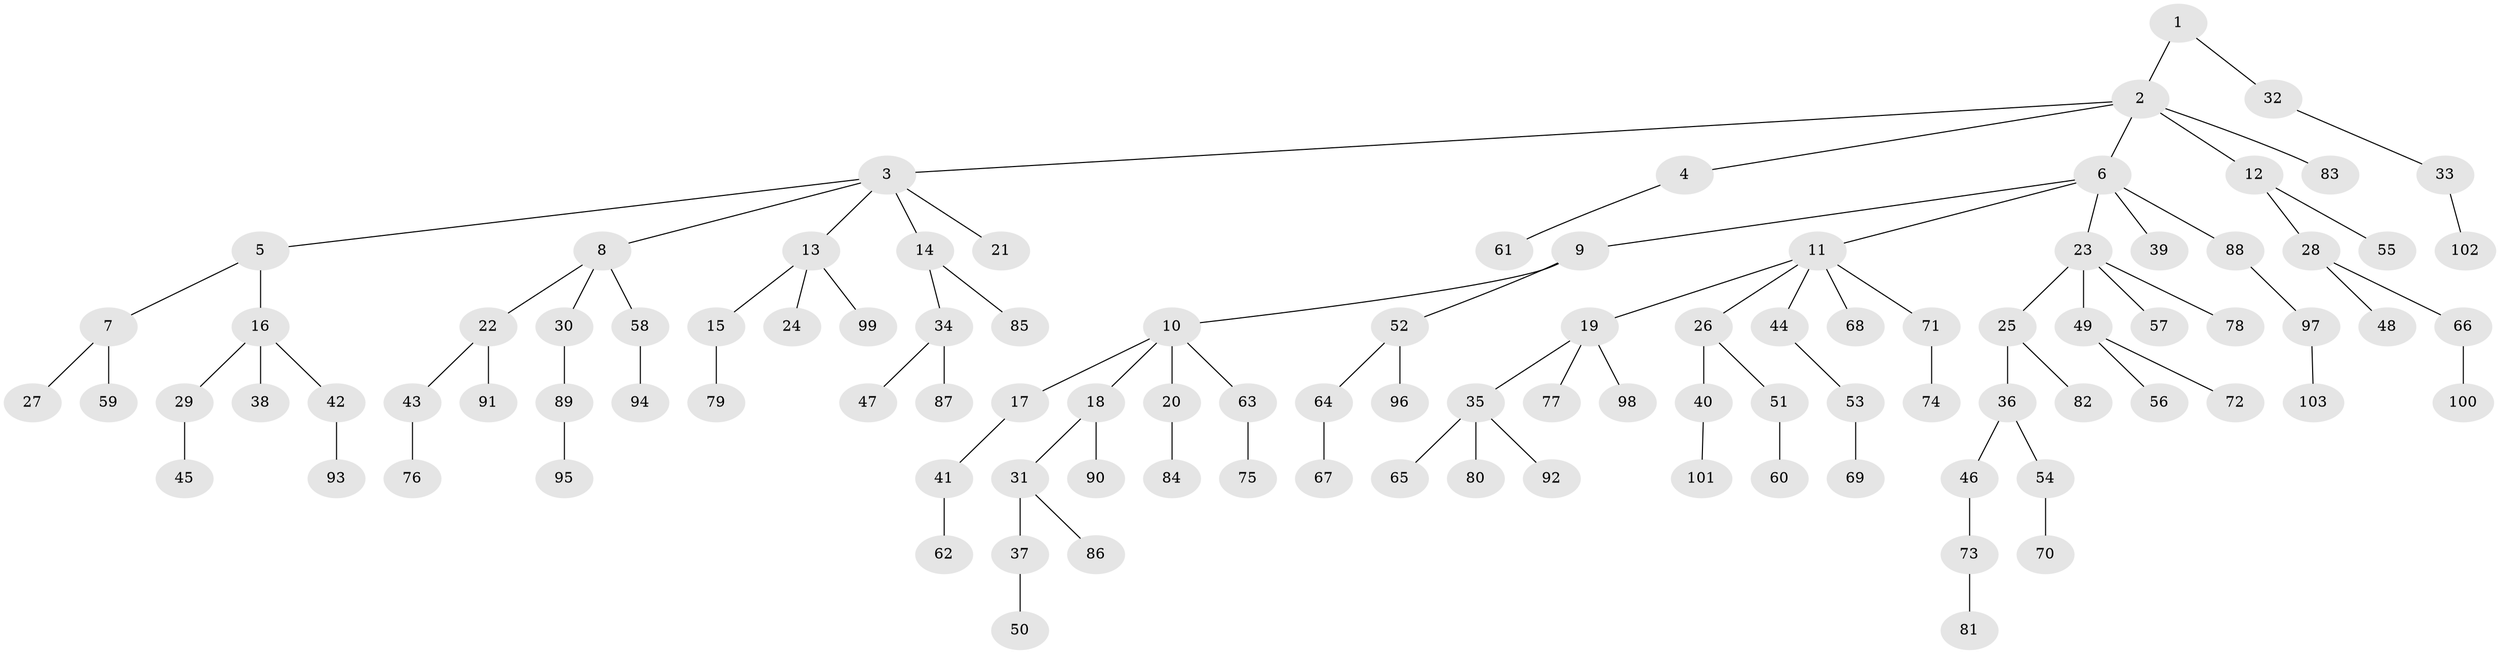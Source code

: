 // coarse degree distribution, {2: 0.2702702702702703, 5: 0.06756756756756757, 1: 0.47297297297297297, 3: 0.13513513513513514, 4: 0.05405405405405406}
// Generated by graph-tools (version 1.1) at 2025/51/03/04/25 22:51:45]
// undirected, 103 vertices, 102 edges
graph export_dot {
  node [color=gray90,style=filled];
  1;
  2;
  3;
  4;
  5;
  6;
  7;
  8;
  9;
  10;
  11;
  12;
  13;
  14;
  15;
  16;
  17;
  18;
  19;
  20;
  21;
  22;
  23;
  24;
  25;
  26;
  27;
  28;
  29;
  30;
  31;
  32;
  33;
  34;
  35;
  36;
  37;
  38;
  39;
  40;
  41;
  42;
  43;
  44;
  45;
  46;
  47;
  48;
  49;
  50;
  51;
  52;
  53;
  54;
  55;
  56;
  57;
  58;
  59;
  60;
  61;
  62;
  63;
  64;
  65;
  66;
  67;
  68;
  69;
  70;
  71;
  72;
  73;
  74;
  75;
  76;
  77;
  78;
  79;
  80;
  81;
  82;
  83;
  84;
  85;
  86;
  87;
  88;
  89;
  90;
  91;
  92;
  93;
  94;
  95;
  96;
  97;
  98;
  99;
  100;
  101;
  102;
  103;
  1 -- 2;
  1 -- 32;
  2 -- 3;
  2 -- 4;
  2 -- 6;
  2 -- 12;
  2 -- 83;
  3 -- 5;
  3 -- 8;
  3 -- 13;
  3 -- 14;
  3 -- 21;
  4 -- 61;
  5 -- 7;
  5 -- 16;
  6 -- 9;
  6 -- 11;
  6 -- 23;
  6 -- 39;
  6 -- 88;
  7 -- 27;
  7 -- 59;
  8 -- 22;
  8 -- 30;
  8 -- 58;
  9 -- 10;
  9 -- 52;
  10 -- 17;
  10 -- 18;
  10 -- 20;
  10 -- 63;
  11 -- 19;
  11 -- 26;
  11 -- 44;
  11 -- 68;
  11 -- 71;
  12 -- 28;
  12 -- 55;
  13 -- 15;
  13 -- 24;
  13 -- 99;
  14 -- 34;
  14 -- 85;
  15 -- 79;
  16 -- 29;
  16 -- 38;
  16 -- 42;
  17 -- 41;
  18 -- 31;
  18 -- 90;
  19 -- 35;
  19 -- 77;
  19 -- 98;
  20 -- 84;
  22 -- 43;
  22 -- 91;
  23 -- 25;
  23 -- 49;
  23 -- 57;
  23 -- 78;
  25 -- 36;
  25 -- 82;
  26 -- 40;
  26 -- 51;
  28 -- 48;
  28 -- 66;
  29 -- 45;
  30 -- 89;
  31 -- 37;
  31 -- 86;
  32 -- 33;
  33 -- 102;
  34 -- 47;
  34 -- 87;
  35 -- 65;
  35 -- 80;
  35 -- 92;
  36 -- 46;
  36 -- 54;
  37 -- 50;
  40 -- 101;
  41 -- 62;
  42 -- 93;
  43 -- 76;
  44 -- 53;
  46 -- 73;
  49 -- 56;
  49 -- 72;
  51 -- 60;
  52 -- 64;
  52 -- 96;
  53 -- 69;
  54 -- 70;
  58 -- 94;
  63 -- 75;
  64 -- 67;
  66 -- 100;
  71 -- 74;
  73 -- 81;
  88 -- 97;
  89 -- 95;
  97 -- 103;
}
